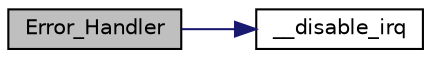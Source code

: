 digraph "Error_Handler"
{
 // LATEX_PDF_SIZE
  edge [fontname="Helvetica",fontsize="10",labelfontname="Helvetica",labelfontsize="10"];
  node [fontname="Helvetica",fontsize="10",shape=record];
  rankdir="LR";
  Node1 [label="Error_Handler",height=0.2,width=0.4,color="black", fillcolor="grey75", style="filled", fontcolor="black",tooltip="This function is executed in case of error occurrence."];
  Node1 -> Node2 [color="midnightblue",fontsize="10",style="solid",fontname="Helvetica"];
  Node2 [label="__disable_irq",height=0.2,width=0.4,color="black", fillcolor="white", style="filled",URL="$group__CMSIS__Core__RegAccFunctions.html#ga2299877e4ba3e162ca9dbabd6e0abef6",tooltip="Disable IRQ Interrupts."];
}
